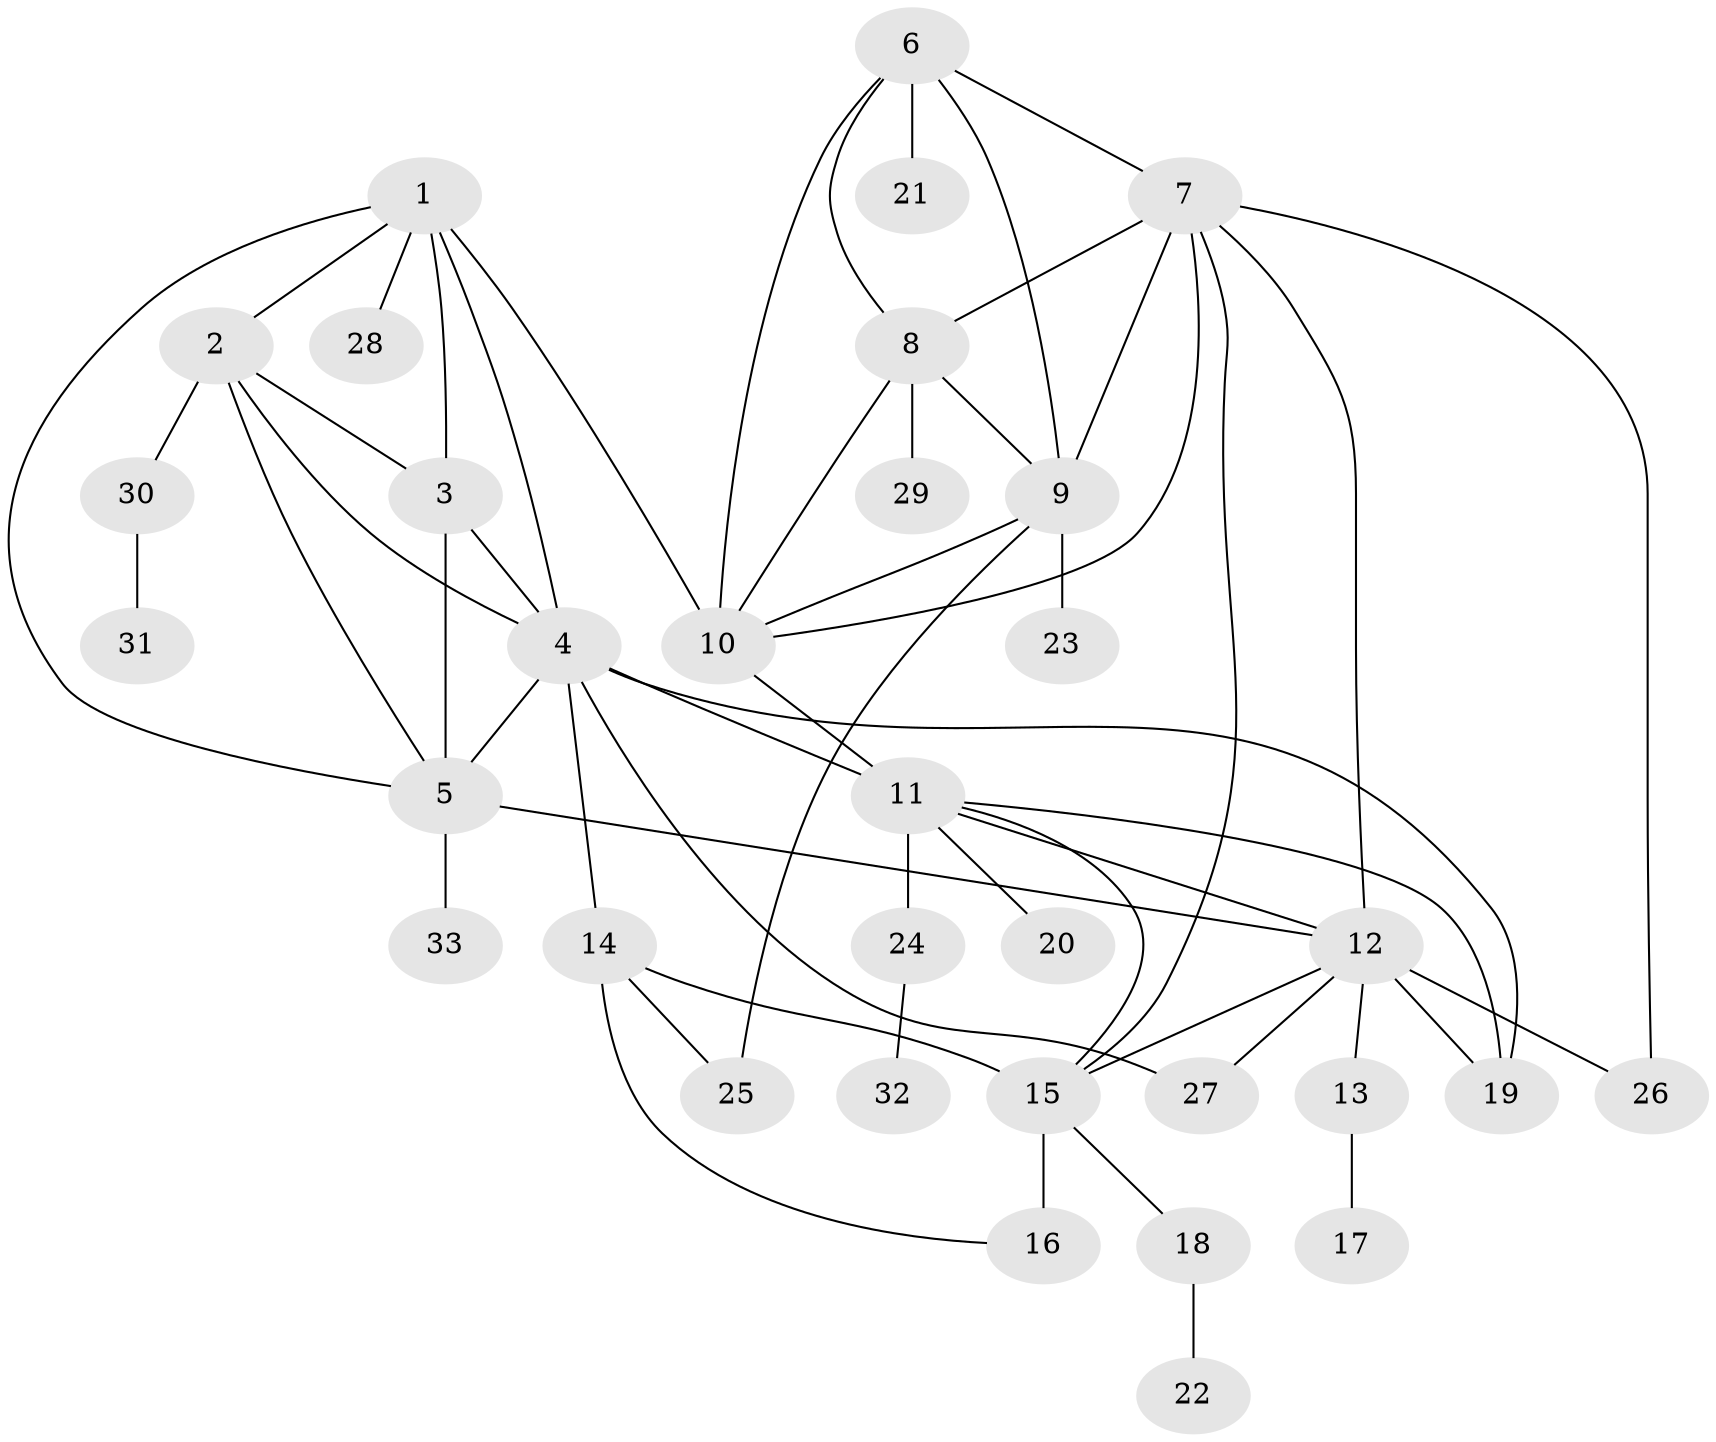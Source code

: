 // original degree distribution, {8: 0.028037383177570093, 6: 0.028037383177570093, 4: 0.009345794392523364, 10: 0.028037383177570093, 11: 0.018691588785046728, 7: 0.056074766355140186, 5: 0.04672897196261682, 12: 0.009345794392523364, 9: 0.009345794392523364, 1: 0.5794392523364486, 2: 0.1308411214953271, 3: 0.056074766355140186}
// Generated by graph-tools (version 1.1) at 2025/52/03/04/25 22:52:15]
// undirected, 33 vertices, 56 edges
graph export_dot {
  node [color=gray90,style=filled];
  1;
  2;
  3;
  4;
  5;
  6;
  7;
  8;
  9;
  10;
  11;
  12;
  13;
  14;
  15;
  16;
  17;
  18;
  19;
  20;
  21;
  22;
  23;
  24;
  25;
  26;
  27;
  28;
  29;
  30;
  31;
  32;
  33;
  1 -- 2 [weight=1.0];
  1 -- 3 [weight=1.0];
  1 -- 4 [weight=1.0];
  1 -- 5 [weight=1.0];
  1 -- 10 [weight=1.0];
  1 -- 28 [weight=1.0];
  2 -- 3 [weight=1.0];
  2 -- 4 [weight=1.0];
  2 -- 5 [weight=1.0];
  2 -- 30 [weight=1.0];
  3 -- 4 [weight=1.0];
  3 -- 5 [weight=5.0];
  4 -- 5 [weight=1.0];
  4 -- 11 [weight=1.0];
  4 -- 14 [weight=1.0];
  4 -- 19 [weight=1.0];
  4 -- 27 [weight=1.0];
  5 -- 12 [weight=1.0];
  5 -- 33 [weight=1.0];
  6 -- 7 [weight=1.0];
  6 -- 8 [weight=1.0];
  6 -- 9 [weight=1.0];
  6 -- 10 [weight=1.0];
  6 -- 21 [weight=1.0];
  7 -- 8 [weight=1.0];
  7 -- 9 [weight=1.0];
  7 -- 10 [weight=1.0];
  7 -- 12 [weight=1.0];
  7 -- 15 [weight=1.0];
  7 -- 26 [weight=1.0];
  8 -- 9 [weight=5.0];
  8 -- 10 [weight=1.0];
  8 -- 29 [weight=1.0];
  9 -- 10 [weight=1.0];
  9 -- 23 [weight=1.0];
  9 -- 25 [weight=1.0];
  10 -- 11 [weight=1.0];
  11 -- 12 [weight=1.0];
  11 -- 15 [weight=1.0];
  11 -- 19 [weight=1.0];
  11 -- 20 [weight=1.0];
  11 -- 24 [weight=3.0];
  12 -- 13 [weight=4.0];
  12 -- 15 [weight=1.0];
  12 -- 19 [weight=5.0];
  12 -- 26 [weight=1.0];
  12 -- 27 [weight=4.0];
  13 -- 17 [weight=1.0];
  14 -- 15 [weight=3.0];
  14 -- 16 [weight=1.0];
  14 -- 25 [weight=1.0];
  15 -- 16 [weight=3.0];
  15 -- 18 [weight=1.0];
  18 -- 22 [weight=1.0];
  24 -- 32 [weight=1.0];
  30 -- 31 [weight=1.0];
}
